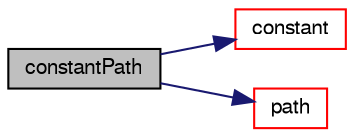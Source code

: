digraph "constantPath"
{
  bgcolor="transparent";
  edge [fontname="FreeSans",fontsize="10",labelfontname="FreeSans",labelfontsize="10"];
  node [fontname="FreeSans",fontsize="10",shape=record];
  rankdir="LR";
  Node395 [label="constantPath",height=0.2,width=0.4,color="black", fillcolor="grey75", style="filled", fontcolor="black"];
  Node395 -> Node396 [color="midnightblue",fontsize="10",style="solid",fontname="FreeSans"];
  Node396 [label="constant",height=0.2,width=0.4,color="red",URL="$a26354.html#ab16cfc6e7be33ff5683a856ae077433c",tooltip="Return constant name. "];
  Node395 -> Node398 [color="midnightblue",fontsize="10",style="solid",fontname="FreeSans"];
  Node398 [label="path",height=0.2,width=0.4,color="red",URL="$a26354.html#a3a68a482f9904838898709bec94fedc5",tooltip="Return path. "];
}
